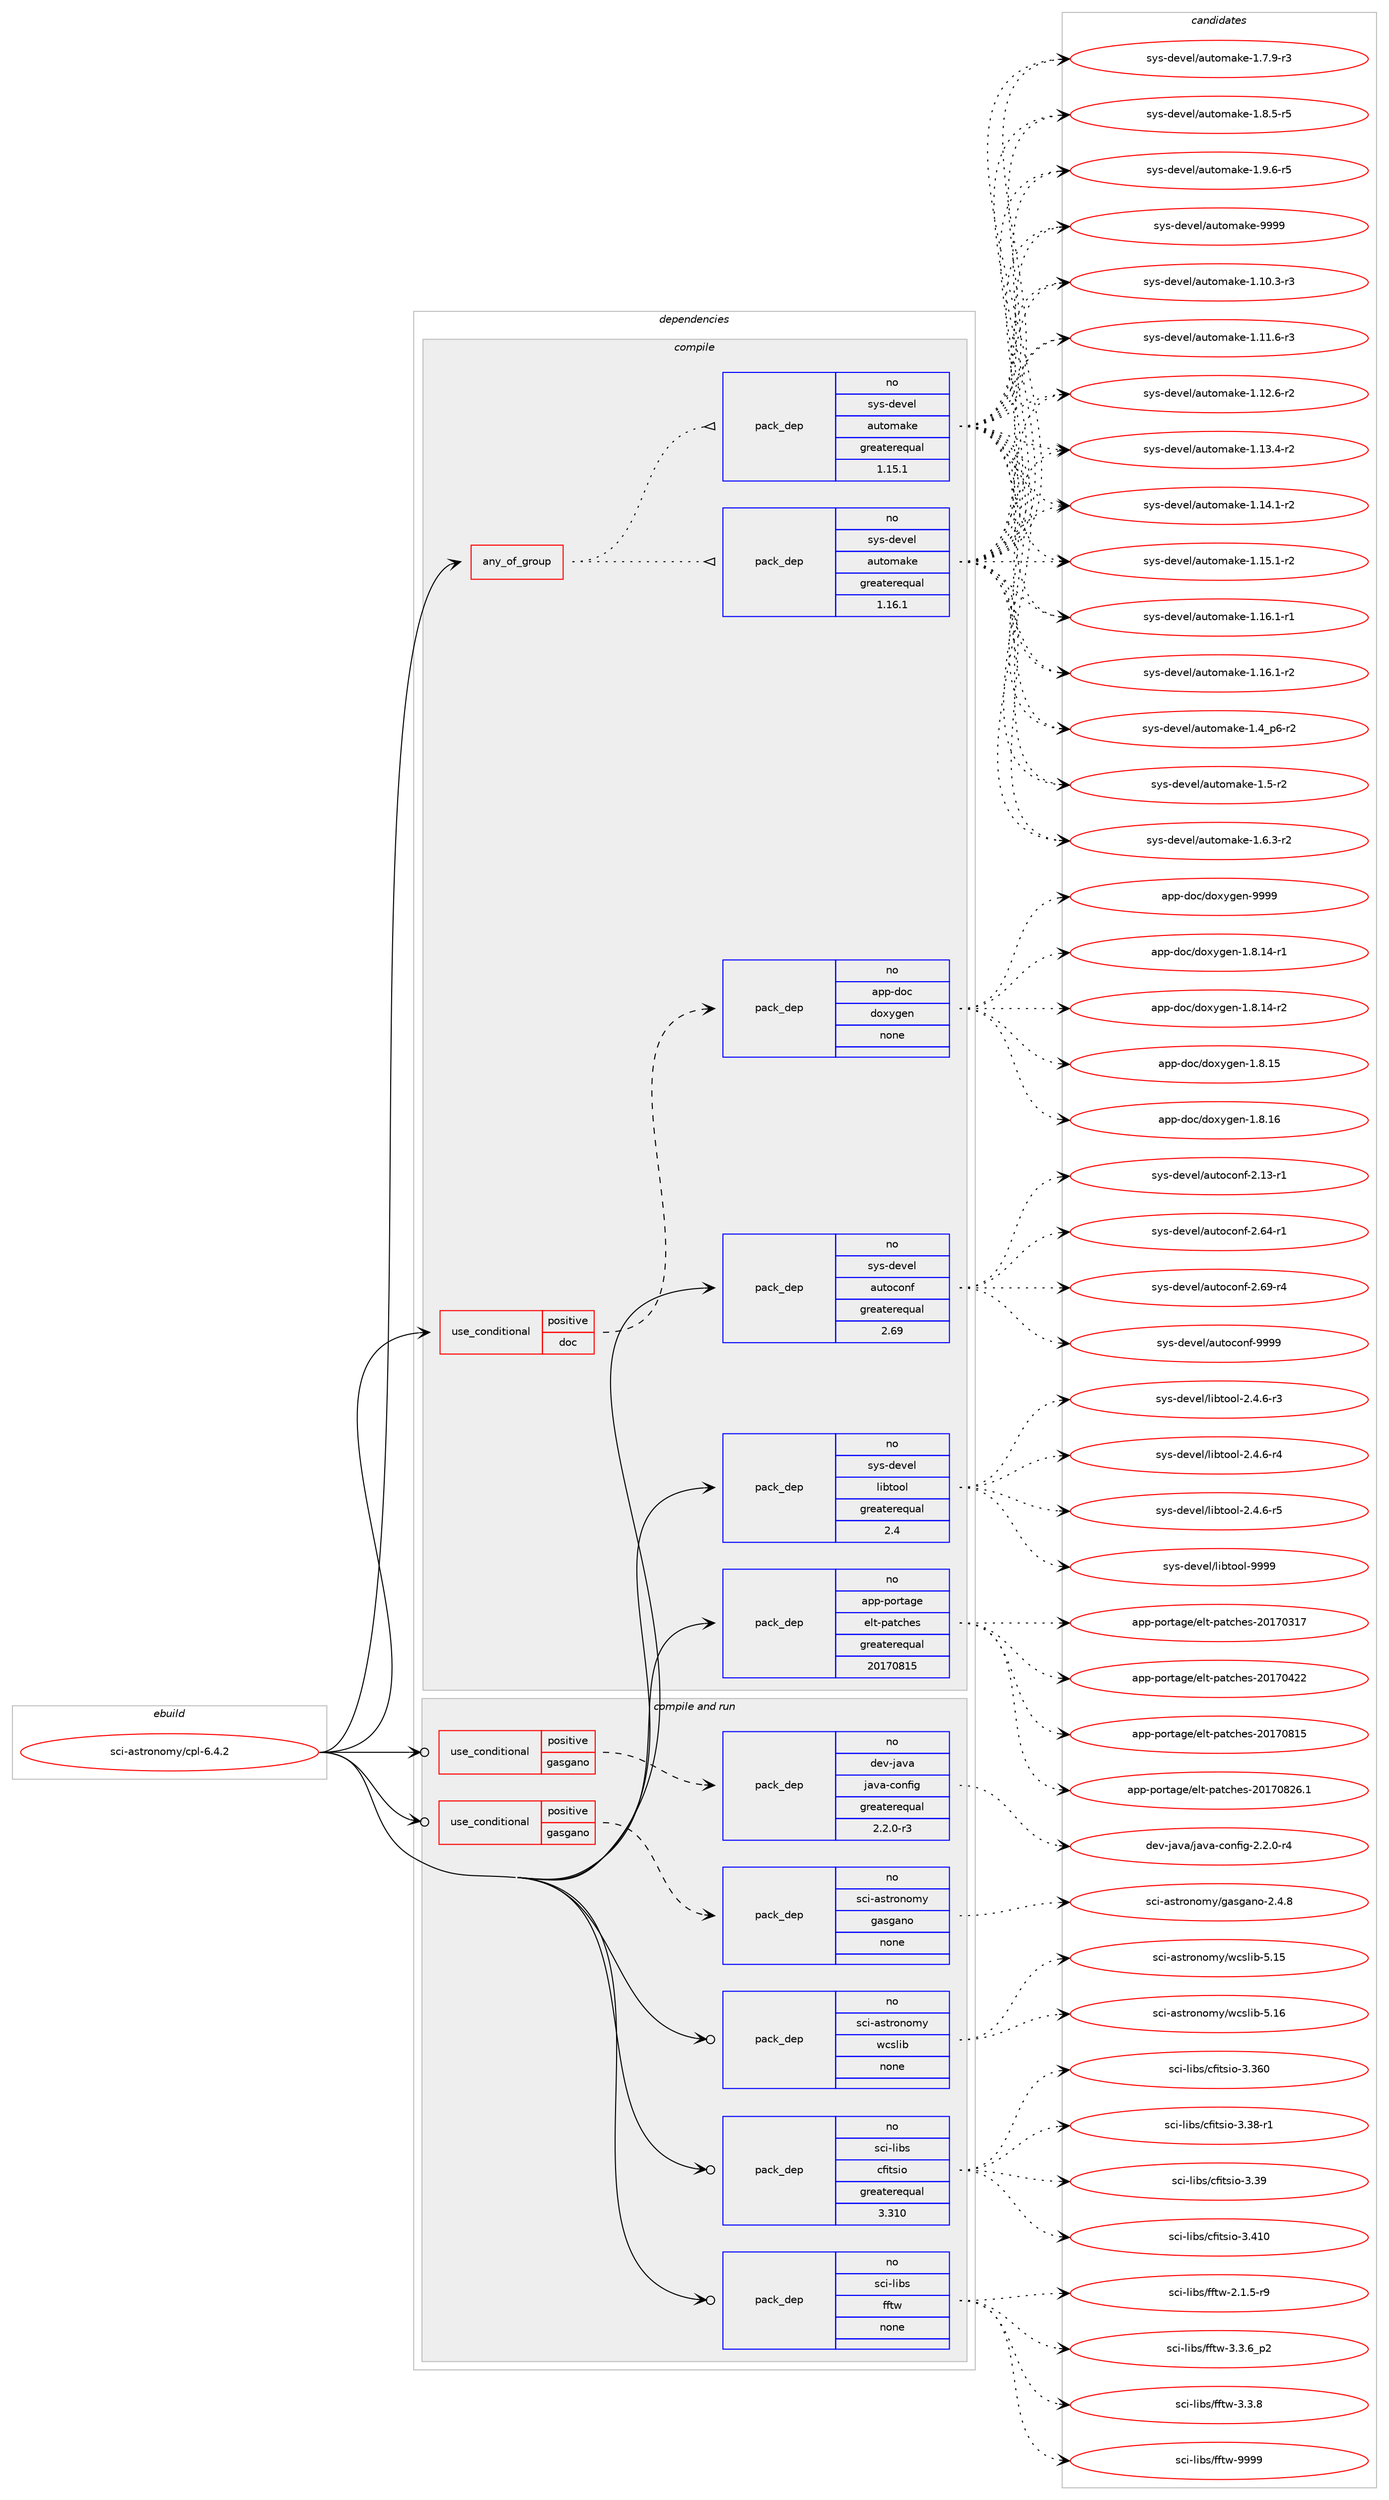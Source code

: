 digraph prolog {

# *************
# Graph options
# *************

newrank=true;
concentrate=true;
compound=true;
graph [rankdir=LR,fontname=Helvetica,fontsize=10,ranksep=1.5];#, ranksep=2.5, nodesep=0.2];
edge  [arrowhead=vee];
node  [fontname=Helvetica,fontsize=10];

# **********
# The ebuild
# **********

subgraph cluster_leftcol {
color=gray;
rank=same;
label=<<i>ebuild</i>>;
id [label="sci-astronomy/cpl-6.4.2", color=red, width=4, href="../sci-astronomy/cpl-6.4.2.svg"];
}

# ****************
# The dependencies
# ****************

subgraph cluster_midcol {
color=gray;
label=<<i>dependencies</i>>;
subgraph cluster_compile {
fillcolor="#eeeeee";
style=filled;
label=<<i>compile</i>>;
subgraph any14432 {
dependency849079 [label=<<TABLE BORDER="0" CELLBORDER="1" CELLSPACING="0" CELLPADDING="4"><TR><TD CELLPADDING="10">any_of_group</TD></TR></TABLE>>, shape=none, color=red];subgraph pack627598 {
dependency849080 [label=<<TABLE BORDER="0" CELLBORDER="1" CELLSPACING="0" CELLPADDING="4" WIDTH="220"><TR><TD ROWSPAN="6" CELLPADDING="30">pack_dep</TD></TR><TR><TD WIDTH="110">no</TD></TR><TR><TD>sys-devel</TD></TR><TR><TD>automake</TD></TR><TR><TD>greaterequal</TD></TR><TR><TD>1.16.1</TD></TR></TABLE>>, shape=none, color=blue];
}
dependency849079:e -> dependency849080:w [weight=20,style="dotted",arrowhead="oinv"];
subgraph pack627599 {
dependency849081 [label=<<TABLE BORDER="0" CELLBORDER="1" CELLSPACING="0" CELLPADDING="4" WIDTH="220"><TR><TD ROWSPAN="6" CELLPADDING="30">pack_dep</TD></TR><TR><TD WIDTH="110">no</TD></TR><TR><TD>sys-devel</TD></TR><TR><TD>automake</TD></TR><TR><TD>greaterequal</TD></TR><TR><TD>1.15.1</TD></TR></TABLE>>, shape=none, color=blue];
}
dependency849079:e -> dependency849081:w [weight=20,style="dotted",arrowhead="oinv"];
}
id:e -> dependency849079:w [weight=20,style="solid",arrowhead="vee"];
subgraph cond206546 {
dependency849082 [label=<<TABLE BORDER="0" CELLBORDER="1" CELLSPACING="0" CELLPADDING="4"><TR><TD ROWSPAN="3" CELLPADDING="10">use_conditional</TD></TR><TR><TD>positive</TD></TR><TR><TD>doc</TD></TR></TABLE>>, shape=none, color=red];
subgraph pack627600 {
dependency849083 [label=<<TABLE BORDER="0" CELLBORDER="1" CELLSPACING="0" CELLPADDING="4" WIDTH="220"><TR><TD ROWSPAN="6" CELLPADDING="30">pack_dep</TD></TR><TR><TD WIDTH="110">no</TD></TR><TR><TD>app-doc</TD></TR><TR><TD>doxygen</TD></TR><TR><TD>none</TD></TR><TR><TD></TD></TR></TABLE>>, shape=none, color=blue];
}
dependency849082:e -> dependency849083:w [weight=20,style="dashed",arrowhead="vee"];
}
id:e -> dependency849082:w [weight=20,style="solid",arrowhead="vee"];
subgraph pack627601 {
dependency849084 [label=<<TABLE BORDER="0" CELLBORDER="1" CELLSPACING="0" CELLPADDING="4" WIDTH="220"><TR><TD ROWSPAN="6" CELLPADDING="30">pack_dep</TD></TR><TR><TD WIDTH="110">no</TD></TR><TR><TD>app-portage</TD></TR><TR><TD>elt-patches</TD></TR><TR><TD>greaterequal</TD></TR><TR><TD>20170815</TD></TR></TABLE>>, shape=none, color=blue];
}
id:e -> dependency849084:w [weight=20,style="solid",arrowhead="vee"];
subgraph pack627602 {
dependency849085 [label=<<TABLE BORDER="0" CELLBORDER="1" CELLSPACING="0" CELLPADDING="4" WIDTH="220"><TR><TD ROWSPAN="6" CELLPADDING="30">pack_dep</TD></TR><TR><TD WIDTH="110">no</TD></TR><TR><TD>sys-devel</TD></TR><TR><TD>autoconf</TD></TR><TR><TD>greaterequal</TD></TR><TR><TD>2.69</TD></TR></TABLE>>, shape=none, color=blue];
}
id:e -> dependency849085:w [weight=20,style="solid",arrowhead="vee"];
subgraph pack627603 {
dependency849086 [label=<<TABLE BORDER="0" CELLBORDER="1" CELLSPACING="0" CELLPADDING="4" WIDTH="220"><TR><TD ROWSPAN="6" CELLPADDING="30">pack_dep</TD></TR><TR><TD WIDTH="110">no</TD></TR><TR><TD>sys-devel</TD></TR><TR><TD>libtool</TD></TR><TR><TD>greaterequal</TD></TR><TR><TD>2.4</TD></TR></TABLE>>, shape=none, color=blue];
}
id:e -> dependency849086:w [weight=20,style="solid",arrowhead="vee"];
}
subgraph cluster_compileandrun {
fillcolor="#eeeeee";
style=filled;
label=<<i>compile and run</i>>;
subgraph cond206547 {
dependency849087 [label=<<TABLE BORDER="0" CELLBORDER="1" CELLSPACING="0" CELLPADDING="4"><TR><TD ROWSPAN="3" CELLPADDING="10">use_conditional</TD></TR><TR><TD>positive</TD></TR><TR><TD>gasgano</TD></TR></TABLE>>, shape=none, color=red];
subgraph pack627604 {
dependency849088 [label=<<TABLE BORDER="0" CELLBORDER="1" CELLSPACING="0" CELLPADDING="4" WIDTH="220"><TR><TD ROWSPAN="6" CELLPADDING="30">pack_dep</TD></TR><TR><TD WIDTH="110">no</TD></TR><TR><TD>dev-java</TD></TR><TR><TD>java-config</TD></TR><TR><TD>greaterequal</TD></TR><TR><TD>2.2.0-r3</TD></TR></TABLE>>, shape=none, color=blue];
}
dependency849087:e -> dependency849088:w [weight=20,style="dashed",arrowhead="vee"];
}
id:e -> dependency849087:w [weight=20,style="solid",arrowhead="odotvee"];
subgraph cond206548 {
dependency849089 [label=<<TABLE BORDER="0" CELLBORDER="1" CELLSPACING="0" CELLPADDING="4"><TR><TD ROWSPAN="3" CELLPADDING="10">use_conditional</TD></TR><TR><TD>positive</TD></TR><TR><TD>gasgano</TD></TR></TABLE>>, shape=none, color=red];
subgraph pack627605 {
dependency849090 [label=<<TABLE BORDER="0" CELLBORDER="1" CELLSPACING="0" CELLPADDING="4" WIDTH="220"><TR><TD ROWSPAN="6" CELLPADDING="30">pack_dep</TD></TR><TR><TD WIDTH="110">no</TD></TR><TR><TD>sci-astronomy</TD></TR><TR><TD>gasgano</TD></TR><TR><TD>none</TD></TR><TR><TD></TD></TR></TABLE>>, shape=none, color=blue];
}
dependency849089:e -> dependency849090:w [weight=20,style="dashed",arrowhead="vee"];
}
id:e -> dependency849089:w [weight=20,style="solid",arrowhead="odotvee"];
subgraph pack627606 {
dependency849091 [label=<<TABLE BORDER="0" CELLBORDER="1" CELLSPACING="0" CELLPADDING="4" WIDTH="220"><TR><TD ROWSPAN="6" CELLPADDING="30">pack_dep</TD></TR><TR><TD WIDTH="110">no</TD></TR><TR><TD>sci-astronomy</TD></TR><TR><TD>wcslib</TD></TR><TR><TD>none</TD></TR><TR><TD></TD></TR></TABLE>>, shape=none, color=blue];
}
id:e -> dependency849091:w [weight=20,style="solid",arrowhead="odotvee"];
subgraph pack627607 {
dependency849092 [label=<<TABLE BORDER="0" CELLBORDER="1" CELLSPACING="0" CELLPADDING="4" WIDTH="220"><TR><TD ROWSPAN="6" CELLPADDING="30">pack_dep</TD></TR><TR><TD WIDTH="110">no</TD></TR><TR><TD>sci-libs</TD></TR><TR><TD>cfitsio</TD></TR><TR><TD>greaterequal</TD></TR><TR><TD>3.310</TD></TR></TABLE>>, shape=none, color=blue];
}
id:e -> dependency849092:w [weight=20,style="solid",arrowhead="odotvee"];
subgraph pack627608 {
dependency849093 [label=<<TABLE BORDER="0" CELLBORDER="1" CELLSPACING="0" CELLPADDING="4" WIDTH="220"><TR><TD ROWSPAN="6" CELLPADDING="30">pack_dep</TD></TR><TR><TD WIDTH="110">no</TD></TR><TR><TD>sci-libs</TD></TR><TR><TD>fftw</TD></TR><TR><TD>none</TD></TR><TR><TD></TD></TR></TABLE>>, shape=none, color=blue];
}
id:e -> dependency849093:w [weight=20,style="solid",arrowhead="odotvee"];
}
subgraph cluster_run {
fillcolor="#eeeeee";
style=filled;
label=<<i>run</i>>;
}
}

# **************
# The candidates
# **************

subgraph cluster_choices {
rank=same;
color=gray;
label=<<i>candidates</i>>;

subgraph choice627598 {
color=black;
nodesep=1;
choice11512111545100101118101108479711711611110997107101454946494846514511451 [label="sys-devel/automake-1.10.3-r3", color=red, width=4,href="../sys-devel/automake-1.10.3-r3.svg"];
choice11512111545100101118101108479711711611110997107101454946494946544511451 [label="sys-devel/automake-1.11.6-r3", color=red, width=4,href="../sys-devel/automake-1.11.6-r3.svg"];
choice11512111545100101118101108479711711611110997107101454946495046544511450 [label="sys-devel/automake-1.12.6-r2", color=red, width=4,href="../sys-devel/automake-1.12.6-r2.svg"];
choice11512111545100101118101108479711711611110997107101454946495146524511450 [label="sys-devel/automake-1.13.4-r2", color=red, width=4,href="../sys-devel/automake-1.13.4-r2.svg"];
choice11512111545100101118101108479711711611110997107101454946495246494511450 [label="sys-devel/automake-1.14.1-r2", color=red, width=4,href="../sys-devel/automake-1.14.1-r2.svg"];
choice11512111545100101118101108479711711611110997107101454946495346494511450 [label="sys-devel/automake-1.15.1-r2", color=red, width=4,href="../sys-devel/automake-1.15.1-r2.svg"];
choice11512111545100101118101108479711711611110997107101454946495446494511449 [label="sys-devel/automake-1.16.1-r1", color=red, width=4,href="../sys-devel/automake-1.16.1-r1.svg"];
choice11512111545100101118101108479711711611110997107101454946495446494511450 [label="sys-devel/automake-1.16.1-r2", color=red, width=4,href="../sys-devel/automake-1.16.1-r2.svg"];
choice115121115451001011181011084797117116111109971071014549465295112544511450 [label="sys-devel/automake-1.4_p6-r2", color=red, width=4,href="../sys-devel/automake-1.4_p6-r2.svg"];
choice11512111545100101118101108479711711611110997107101454946534511450 [label="sys-devel/automake-1.5-r2", color=red, width=4,href="../sys-devel/automake-1.5-r2.svg"];
choice115121115451001011181011084797117116111109971071014549465446514511450 [label="sys-devel/automake-1.6.3-r2", color=red, width=4,href="../sys-devel/automake-1.6.3-r2.svg"];
choice115121115451001011181011084797117116111109971071014549465546574511451 [label="sys-devel/automake-1.7.9-r3", color=red, width=4,href="../sys-devel/automake-1.7.9-r3.svg"];
choice115121115451001011181011084797117116111109971071014549465646534511453 [label="sys-devel/automake-1.8.5-r5", color=red, width=4,href="../sys-devel/automake-1.8.5-r5.svg"];
choice115121115451001011181011084797117116111109971071014549465746544511453 [label="sys-devel/automake-1.9.6-r5", color=red, width=4,href="../sys-devel/automake-1.9.6-r5.svg"];
choice115121115451001011181011084797117116111109971071014557575757 [label="sys-devel/automake-9999", color=red, width=4,href="../sys-devel/automake-9999.svg"];
dependency849080:e -> choice11512111545100101118101108479711711611110997107101454946494846514511451:w [style=dotted,weight="100"];
dependency849080:e -> choice11512111545100101118101108479711711611110997107101454946494946544511451:w [style=dotted,weight="100"];
dependency849080:e -> choice11512111545100101118101108479711711611110997107101454946495046544511450:w [style=dotted,weight="100"];
dependency849080:e -> choice11512111545100101118101108479711711611110997107101454946495146524511450:w [style=dotted,weight="100"];
dependency849080:e -> choice11512111545100101118101108479711711611110997107101454946495246494511450:w [style=dotted,weight="100"];
dependency849080:e -> choice11512111545100101118101108479711711611110997107101454946495346494511450:w [style=dotted,weight="100"];
dependency849080:e -> choice11512111545100101118101108479711711611110997107101454946495446494511449:w [style=dotted,weight="100"];
dependency849080:e -> choice11512111545100101118101108479711711611110997107101454946495446494511450:w [style=dotted,weight="100"];
dependency849080:e -> choice115121115451001011181011084797117116111109971071014549465295112544511450:w [style=dotted,weight="100"];
dependency849080:e -> choice11512111545100101118101108479711711611110997107101454946534511450:w [style=dotted,weight="100"];
dependency849080:e -> choice115121115451001011181011084797117116111109971071014549465446514511450:w [style=dotted,weight="100"];
dependency849080:e -> choice115121115451001011181011084797117116111109971071014549465546574511451:w [style=dotted,weight="100"];
dependency849080:e -> choice115121115451001011181011084797117116111109971071014549465646534511453:w [style=dotted,weight="100"];
dependency849080:e -> choice115121115451001011181011084797117116111109971071014549465746544511453:w [style=dotted,weight="100"];
dependency849080:e -> choice115121115451001011181011084797117116111109971071014557575757:w [style=dotted,weight="100"];
}
subgraph choice627599 {
color=black;
nodesep=1;
choice11512111545100101118101108479711711611110997107101454946494846514511451 [label="sys-devel/automake-1.10.3-r3", color=red, width=4,href="../sys-devel/automake-1.10.3-r3.svg"];
choice11512111545100101118101108479711711611110997107101454946494946544511451 [label="sys-devel/automake-1.11.6-r3", color=red, width=4,href="../sys-devel/automake-1.11.6-r3.svg"];
choice11512111545100101118101108479711711611110997107101454946495046544511450 [label="sys-devel/automake-1.12.6-r2", color=red, width=4,href="../sys-devel/automake-1.12.6-r2.svg"];
choice11512111545100101118101108479711711611110997107101454946495146524511450 [label="sys-devel/automake-1.13.4-r2", color=red, width=4,href="../sys-devel/automake-1.13.4-r2.svg"];
choice11512111545100101118101108479711711611110997107101454946495246494511450 [label="sys-devel/automake-1.14.1-r2", color=red, width=4,href="../sys-devel/automake-1.14.1-r2.svg"];
choice11512111545100101118101108479711711611110997107101454946495346494511450 [label="sys-devel/automake-1.15.1-r2", color=red, width=4,href="../sys-devel/automake-1.15.1-r2.svg"];
choice11512111545100101118101108479711711611110997107101454946495446494511449 [label="sys-devel/automake-1.16.1-r1", color=red, width=4,href="../sys-devel/automake-1.16.1-r1.svg"];
choice11512111545100101118101108479711711611110997107101454946495446494511450 [label="sys-devel/automake-1.16.1-r2", color=red, width=4,href="../sys-devel/automake-1.16.1-r2.svg"];
choice115121115451001011181011084797117116111109971071014549465295112544511450 [label="sys-devel/automake-1.4_p6-r2", color=red, width=4,href="../sys-devel/automake-1.4_p6-r2.svg"];
choice11512111545100101118101108479711711611110997107101454946534511450 [label="sys-devel/automake-1.5-r2", color=red, width=4,href="../sys-devel/automake-1.5-r2.svg"];
choice115121115451001011181011084797117116111109971071014549465446514511450 [label="sys-devel/automake-1.6.3-r2", color=red, width=4,href="../sys-devel/automake-1.6.3-r2.svg"];
choice115121115451001011181011084797117116111109971071014549465546574511451 [label="sys-devel/automake-1.7.9-r3", color=red, width=4,href="../sys-devel/automake-1.7.9-r3.svg"];
choice115121115451001011181011084797117116111109971071014549465646534511453 [label="sys-devel/automake-1.8.5-r5", color=red, width=4,href="../sys-devel/automake-1.8.5-r5.svg"];
choice115121115451001011181011084797117116111109971071014549465746544511453 [label="sys-devel/automake-1.9.6-r5", color=red, width=4,href="../sys-devel/automake-1.9.6-r5.svg"];
choice115121115451001011181011084797117116111109971071014557575757 [label="sys-devel/automake-9999", color=red, width=4,href="../sys-devel/automake-9999.svg"];
dependency849081:e -> choice11512111545100101118101108479711711611110997107101454946494846514511451:w [style=dotted,weight="100"];
dependency849081:e -> choice11512111545100101118101108479711711611110997107101454946494946544511451:w [style=dotted,weight="100"];
dependency849081:e -> choice11512111545100101118101108479711711611110997107101454946495046544511450:w [style=dotted,weight="100"];
dependency849081:e -> choice11512111545100101118101108479711711611110997107101454946495146524511450:w [style=dotted,weight="100"];
dependency849081:e -> choice11512111545100101118101108479711711611110997107101454946495246494511450:w [style=dotted,weight="100"];
dependency849081:e -> choice11512111545100101118101108479711711611110997107101454946495346494511450:w [style=dotted,weight="100"];
dependency849081:e -> choice11512111545100101118101108479711711611110997107101454946495446494511449:w [style=dotted,weight="100"];
dependency849081:e -> choice11512111545100101118101108479711711611110997107101454946495446494511450:w [style=dotted,weight="100"];
dependency849081:e -> choice115121115451001011181011084797117116111109971071014549465295112544511450:w [style=dotted,weight="100"];
dependency849081:e -> choice11512111545100101118101108479711711611110997107101454946534511450:w [style=dotted,weight="100"];
dependency849081:e -> choice115121115451001011181011084797117116111109971071014549465446514511450:w [style=dotted,weight="100"];
dependency849081:e -> choice115121115451001011181011084797117116111109971071014549465546574511451:w [style=dotted,weight="100"];
dependency849081:e -> choice115121115451001011181011084797117116111109971071014549465646534511453:w [style=dotted,weight="100"];
dependency849081:e -> choice115121115451001011181011084797117116111109971071014549465746544511453:w [style=dotted,weight="100"];
dependency849081:e -> choice115121115451001011181011084797117116111109971071014557575757:w [style=dotted,weight="100"];
}
subgraph choice627600 {
color=black;
nodesep=1;
choice97112112451001119947100111120121103101110454946564649524511449 [label="app-doc/doxygen-1.8.14-r1", color=red, width=4,href="../app-doc/doxygen-1.8.14-r1.svg"];
choice97112112451001119947100111120121103101110454946564649524511450 [label="app-doc/doxygen-1.8.14-r2", color=red, width=4,href="../app-doc/doxygen-1.8.14-r2.svg"];
choice9711211245100111994710011112012110310111045494656464953 [label="app-doc/doxygen-1.8.15", color=red, width=4,href="../app-doc/doxygen-1.8.15.svg"];
choice9711211245100111994710011112012110310111045494656464954 [label="app-doc/doxygen-1.8.16", color=red, width=4,href="../app-doc/doxygen-1.8.16.svg"];
choice971121124510011199471001111201211031011104557575757 [label="app-doc/doxygen-9999", color=red, width=4,href="../app-doc/doxygen-9999.svg"];
dependency849083:e -> choice97112112451001119947100111120121103101110454946564649524511449:w [style=dotted,weight="100"];
dependency849083:e -> choice97112112451001119947100111120121103101110454946564649524511450:w [style=dotted,weight="100"];
dependency849083:e -> choice9711211245100111994710011112012110310111045494656464953:w [style=dotted,weight="100"];
dependency849083:e -> choice9711211245100111994710011112012110310111045494656464954:w [style=dotted,weight="100"];
dependency849083:e -> choice971121124510011199471001111201211031011104557575757:w [style=dotted,weight="100"];
}
subgraph choice627601 {
color=black;
nodesep=1;
choice97112112451121111141169710310147101108116451129711699104101115455048495548514955 [label="app-portage/elt-patches-20170317", color=red, width=4,href="../app-portage/elt-patches-20170317.svg"];
choice97112112451121111141169710310147101108116451129711699104101115455048495548525050 [label="app-portage/elt-patches-20170422", color=red, width=4,href="../app-portage/elt-patches-20170422.svg"];
choice97112112451121111141169710310147101108116451129711699104101115455048495548564953 [label="app-portage/elt-patches-20170815", color=red, width=4,href="../app-portage/elt-patches-20170815.svg"];
choice971121124511211111411697103101471011081164511297116991041011154550484955485650544649 [label="app-portage/elt-patches-20170826.1", color=red, width=4,href="../app-portage/elt-patches-20170826.1.svg"];
dependency849084:e -> choice97112112451121111141169710310147101108116451129711699104101115455048495548514955:w [style=dotted,weight="100"];
dependency849084:e -> choice97112112451121111141169710310147101108116451129711699104101115455048495548525050:w [style=dotted,weight="100"];
dependency849084:e -> choice97112112451121111141169710310147101108116451129711699104101115455048495548564953:w [style=dotted,weight="100"];
dependency849084:e -> choice971121124511211111411697103101471011081164511297116991041011154550484955485650544649:w [style=dotted,weight="100"];
}
subgraph choice627602 {
color=black;
nodesep=1;
choice1151211154510010111810110847971171161119911111010245504649514511449 [label="sys-devel/autoconf-2.13-r1", color=red, width=4,href="../sys-devel/autoconf-2.13-r1.svg"];
choice1151211154510010111810110847971171161119911111010245504654524511449 [label="sys-devel/autoconf-2.64-r1", color=red, width=4,href="../sys-devel/autoconf-2.64-r1.svg"];
choice1151211154510010111810110847971171161119911111010245504654574511452 [label="sys-devel/autoconf-2.69-r4", color=red, width=4,href="../sys-devel/autoconf-2.69-r4.svg"];
choice115121115451001011181011084797117116111991111101024557575757 [label="sys-devel/autoconf-9999", color=red, width=4,href="../sys-devel/autoconf-9999.svg"];
dependency849085:e -> choice1151211154510010111810110847971171161119911111010245504649514511449:w [style=dotted,weight="100"];
dependency849085:e -> choice1151211154510010111810110847971171161119911111010245504654524511449:w [style=dotted,weight="100"];
dependency849085:e -> choice1151211154510010111810110847971171161119911111010245504654574511452:w [style=dotted,weight="100"];
dependency849085:e -> choice115121115451001011181011084797117116111991111101024557575757:w [style=dotted,weight="100"];
}
subgraph choice627603 {
color=black;
nodesep=1;
choice1151211154510010111810110847108105981161111111084550465246544511451 [label="sys-devel/libtool-2.4.6-r3", color=red, width=4,href="../sys-devel/libtool-2.4.6-r3.svg"];
choice1151211154510010111810110847108105981161111111084550465246544511452 [label="sys-devel/libtool-2.4.6-r4", color=red, width=4,href="../sys-devel/libtool-2.4.6-r4.svg"];
choice1151211154510010111810110847108105981161111111084550465246544511453 [label="sys-devel/libtool-2.4.6-r5", color=red, width=4,href="../sys-devel/libtool-2.4.6-r5.svg"];
choice1151211154510010111810110847108105981161111111084557575757 [label="sys-devel/libtool-9999", color=red, width=4,href="../sys-devel/libtool-9999.svg"];
dependency849086:e -> choice1151211154510010111810110847108105981161111111084550465246544511451:w [style=dotted,weight="100"];
dependency849086:e -> choice1151211154510010111810110847108105981161111111084550465246544511452:w [style=dotted,weight="100"];
dependency849086:e -> choice1151211154510010111810110847108105981161111111084550465246544511453:w [style=dotted,weight="100"];
dependency849086:e -> choice1151211154510010111810110847108105981161111111084557575757:w [style=dotted,weight="100"];
}
subgraph choice627604 {
color=black;
nodesep=1;
choice10010111845106971189747106971189745991111101021051034550465046484511452 [label="dev-java/java-config-2.2.0-r4", color=red, width=4,href="../dev-java/java-config-2.2.0-r4.svg"];
dependency849088:e -> choice10010111845106971189747106971189745991111101021051034550465046484511452:w [style=dotted,weight="100"];
}
subgraph choice627605 {
color=black;
nodesep=1;
choice115991054597115116114111110111109121471039711510397110111455046524656 [label="sci-astronomy/gasgano-2.4.8", color=red, width=4,href="../sci-astronomy/gasgano-2.4.8.svg"];
dependency849090:e -> choice115991054597115116114111110111109121471039711510397110111455046524656:w [style=dotted,weight="100"];
}
subgraph choice627606 {
color=black;
nodesep=1;
choice1159910545971151161141111101111091214711999115108105984553464953 [label="sci-astronomy/wcslib-5.15", color=red, width=4,href="../sci-astronomy/wcslib-5.15.svg"];
choice1159910545971151161141111101111091214711999115108105984553464954 [label="sci-astronomy/wcslib-5.16", color=red, width=4,href="../sci-astronomy/wcslib-5.16.svg"];
dependency849091:e -> choice1159910545971151161141111101111091214711999115108105984553464953:w [style=dotted,weight="100"];
dependency849091:e -> choice1159910545971151161141111101111091214711999115108105984553464954:w [style=dotted,weight="100"];
}
subgraph choice627607 {
color=black;
nodesep=1;
choice1159910545108105981154799102105116115105111455146515448 [label="sci-libs/cfitsio-3.360", color=red, width=4,href="../sci-libs/cfitsio-3.360.svg"];
choice115991054510810598115479910210511611510511145514651564511449 [label="sci-libs/cfitsio-3.38-r1", color=red, width=4,href="../sci-libs/cfitsio-3.38-r1.svg"];
choice11599105451081059811547991021051161151051114551465157 [label="sci-libs/cfitsio-3.39", color=red, width=4,href="../sci-libs/cfitsio-3.39.svg"];
choice1159910545108105981154799102105116115105111455146524948 [label="sci-libs/cfitsio-3.410", color=red, width=4,href="../sci-libs/cfitsio-3.410.svg"];
dependency849092:e -> choice1159910545108105981154799102105116115105111455146515448:w [style=dotted,weight="100"];
dependency849092:e -> choice115991054510810598115479910210511611510511145514651564511449:w [style=dotted,weight="100"];
dependency849092:e -> choice11599105451081059811547991021051161151051114551465157:w [style=dotted,weight="100"];
dependency849092:e -> choice1159910545108105981154799102105116115105111455146524948:w [style=dotted,weight="100"];
}
subgraph choice627608 {
color=black;
nodesep=1;
choice115991054510810598115471021021161194550464946534511457 [label="sci-libs/fftw-2.1.5-r9", color=red, width=4,href="../sci-libs/fftw-2.1.5-r9.svg"];
choice115991054510810598115471021021161194551465146549511250 [label="sci-libs/fftw-3.3.6_p2", color=red, width=4,href="../sci-libs/fftw-3.3.6_p2.svg"];
choice11599105451081059811547102102116119455146514656 [label="sci-libs/fftw-3.3.8", color=red, width=4,href="../sci-libs/fftw-3.3.8.svg"];
choice115991054510810598115471021021161194557575757 [label="sci-libs/fftw-9999", color=red, width=4,href="../sci-libs/fftw-9999.svg"];
dependency849093:e -> choice115991054510810598115471021021161194550464946534511457:w [style=dotted,weight="100"];
dependency849093:e -> choice115991054510810598115471021021161194551465146549511250:w [style=dotted,weight="100"];
dependency849093:e -> choice11599105451081059811547102102116119455146514656:w [style=dotted,weight="100"];
dependency849093:e -> choice115991054510810598115471021021161194557575757:w [style=dotted,weight="100"];
}
}

}
